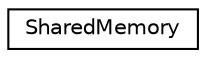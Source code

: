 digraph "Graphical Class Hierarchy"
{
  edge [fontname="Helvetica",fontsize="10",labelfontname="Helvetica",labelfontsize="10"];
  node [fontname="Helvetica",fontsize="10",shape=record];
  rankdir="LR";
  Node0 [label="SharedMemory",height=0.2,width=0.4,color="black", fillcolor="white", style="filled",URL="$classSharedMemory.html"];
}
